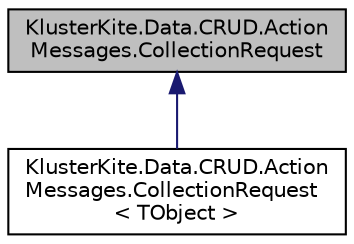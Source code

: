digraph "KlusterKite.Data.CRUD.ActionMessages.CollectionRequest"
{
  edge [fontname="Helvetica",fontsize="10",labelfontname="Helvetica",labelfontsize="10"];
  node [fontname="Helvetica",fontsize="10",shape=record];
  Node0 [label="KlusterKite.Data.CRUD.Action\lMessages.CollectionRequest",height=0.2,width=0.4,color="black", fillcolor="grey75", style="filled", fontcolor="black"];
  Node0 -> Node1 [dir="back",color="midnightblue",fontsize="10",style="solid",fontname="Helvetica"];
  Node1 [label="KlusterKite.Data.CRUD.Action\lMessages.CollectionRequest\l\< TObject \>",height=0.2,width=0.4,color="black", fillcolor="white", style="filled",URL="$class_kluster_kite_1_1_data_1_1_c_r_u_d_1_1_action_messages_1_1_collection_request.html",tooltip="Collection of objects request "];
}
